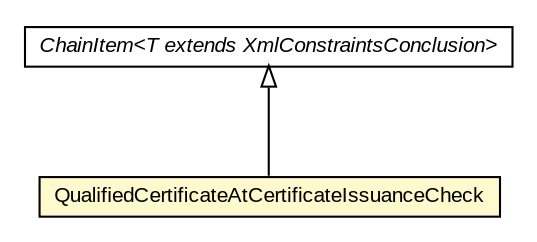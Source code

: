#!/usr/local/bin/dot
#
# Class diagram 
# Generated by UMLGraph version R5_6-24-gf6e263 (http://www.umlgraph.org/)
#

digraph G {
	edge [fontname="arial",fontsize=10,labelfontname="arial",labelfontsize=10];
	node [fontname="arial",fontsize=10,shape=plaintext];
	nodesep=0.25;
	ranksep=0.5;
	// eu.europa.esig.dss.validation.process.ChainItem<T extends eu.europa.esig.dss.jaxb.detailedreport.XmlConstraintsConclusion>
	c537687 [label=<<table title="eu.europa.esig.dss.validation.process.ChainItem" border="0" cellborder="1" cellspacing="0" cellpadding="2" port="p" href="../../../ChainItem.html">
		<tr><td><table border="0" cellspacing="0" cellpadding="1">
<tr><td align="center" balign="center"><font face="arial italic"> ChainItem&lt;T extends XmlConstraintsConclusion&gt; </font></td></tr>
		</table></td></tr>
		</table>>, URL="../../../ChainItem.html", fontname="arial", fontcolor="black", fontsize=10.0];
	// eu.europa.esig.dss.validation.process.qualification.signature.checks.QualifiedCertificateAtCertificateIssuanceCheck
	c537803 [label=<<table title="eu.europa.esig.dss.validation.process.qualification.signature.checks.QualifiedCertificateAtCertificateIssuanceCheck" border="0" cellborder="1" cellspacing="0" cellpadding="2" port="p" bgcolor="lemonChiffon" href="./QualifiedCertificateAtCertificateIssuanceCheck.html">
		<tr><td><table border="0" cellspacing="0" cellpadding="1">
<tr><td align="center" balign="center"> QualifiedCertificateAtCertificateIssuanceCheck </td></tr>
		</table></td></tr>
		</table>>, URL="./QualifiedCertificateAtCertificateIssuanceCheck.html", fontname="arial", fontcolor="black", fontsize=10.0];
	//eu.europa.esig.dss.validation.process.qualification.signature.checks.QualifiedCertificateAtCertificateIssuanceCheck extends eu.europa.esig.dss.validation.process.ChainItem<eu.europa.esig.dss.jaxb.detailedreport.XmlValidationSignatureQualification>
	c537687:p -> c537803:p [dir=back,arrowtail=empty];
}

